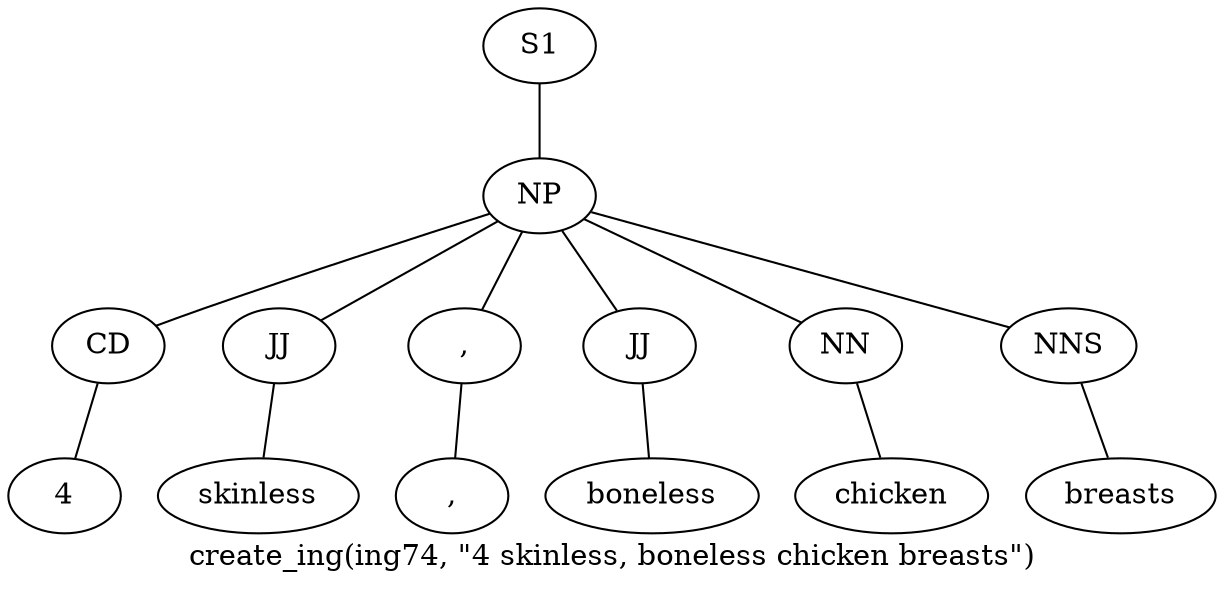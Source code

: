 graph SyntaxGraph {
	label = "create_ing(ing74, \"4 skinless, boneless chicken breasts\")";
	Node0 [label="S1"];
	Node1 [label="NP"];
	Node2 [label="CD"];
	Node3 [label="4"];
	Node4 [label="JJ"];
	Node5 [label="skinless"];
	Node6 [label=","];
	Node7 [label=","];
	Node8 [label="JJ"];
	Node9 [label="boneless"];
	Node10 [label="NN"];
	Node11 [label="chicken"];
	Node12 [label="NNS"];
	Node13 [label="breasts"];

	Node0 -- Node1;
	Node1 -- Node2;
	Node1 -- Node4;
	Node1 -- Node6;
	Node1 -- Node8;
	Node1 -- Node10;
	Node1 -- Node12;
	Node2 -- Node3;
	Node4 -- Node5;
	Node6 -- Node7;
	Node8 -- Node9;
	Node10 -- Node11;
	Node12 -- Node13;
}